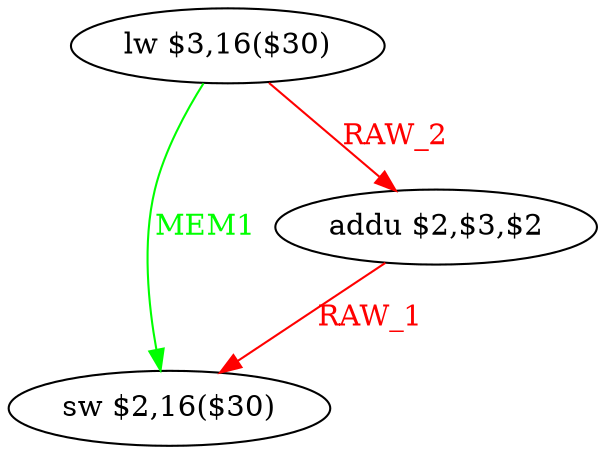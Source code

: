 digraph G1 {
node [shape = ellipse];
i0 [label = "lw $3,16($30)"] ;
i0 ->  i2 [color = green, fontcolor = green, label= "MEM1"];
i0 ->  i1 [color = red, fontcolor = red, label= "RAW_2"];
i2 [label = "sw $2,16($30)"] ;
i1 [label = "addu $2,$3,$2"] ;
i1 ->  i2 [color = red, fontcolor = red, label= "RAW_1"];
}
